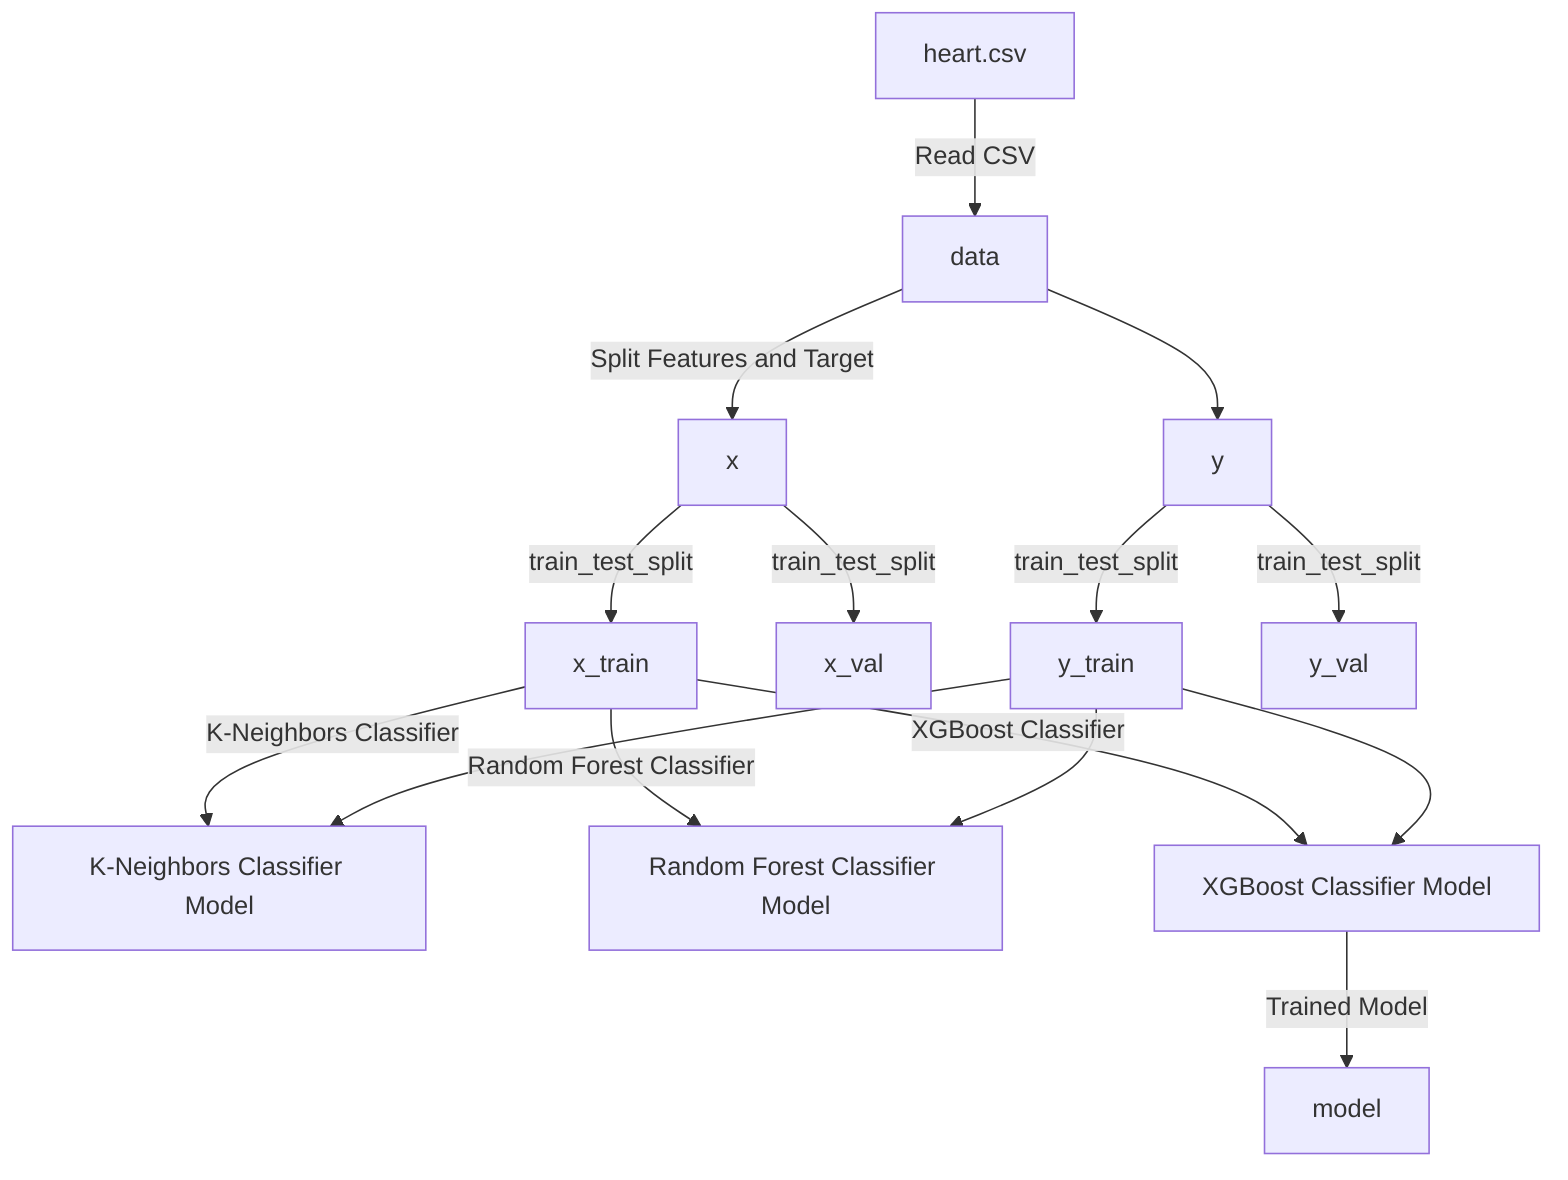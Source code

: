 flowchart TD
    %% Node for loading the data set
    A1["heart.csv"] -->|Read CSV| B1["data"]
    
    %% Nodes for data preprocessing
    B1 -->|Split Features and Target| C1["x"]
    B1 --> C2["y"]
    
    %% Nodes for splitting data into training and validation
    C1 -->|train_test_split| D1["x_train"]
    C1 -->|train_test_split| D2["x_val"]
    C2 -->|train_test_split| D3["y_train"]
    C2 -->|train_test_split| D4["y_val"]
    
    %% Nodes for models
    D1 -->|K-Neighbors Classifier| E1["K-Neighbors Classifier Model"]
    D3 --> E1
    D1 -->|Random Forest Classifier| E2["Random Forest Classifier Model"]
    D3 --> E2
    D1 -->|XGBoost Classifier| E3["XGBoost Classifier Model"]
    D3 --> E3

    %% Final model node
    E3 -->|Trained Model| F1["model"]